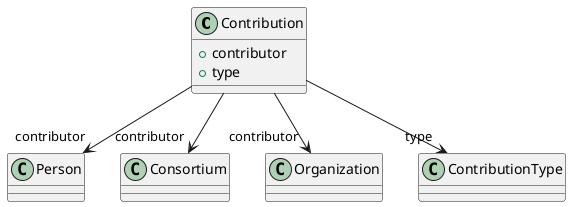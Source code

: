 @startuml
class Contribution {
+contributor
+type

}
Contribution -d-> "contributor" Person
Contribution -d-> "contributor" Consortium
Contribution -d-> "contributor" Organization
Contribution -d-> "type" ContributionType

@enduml